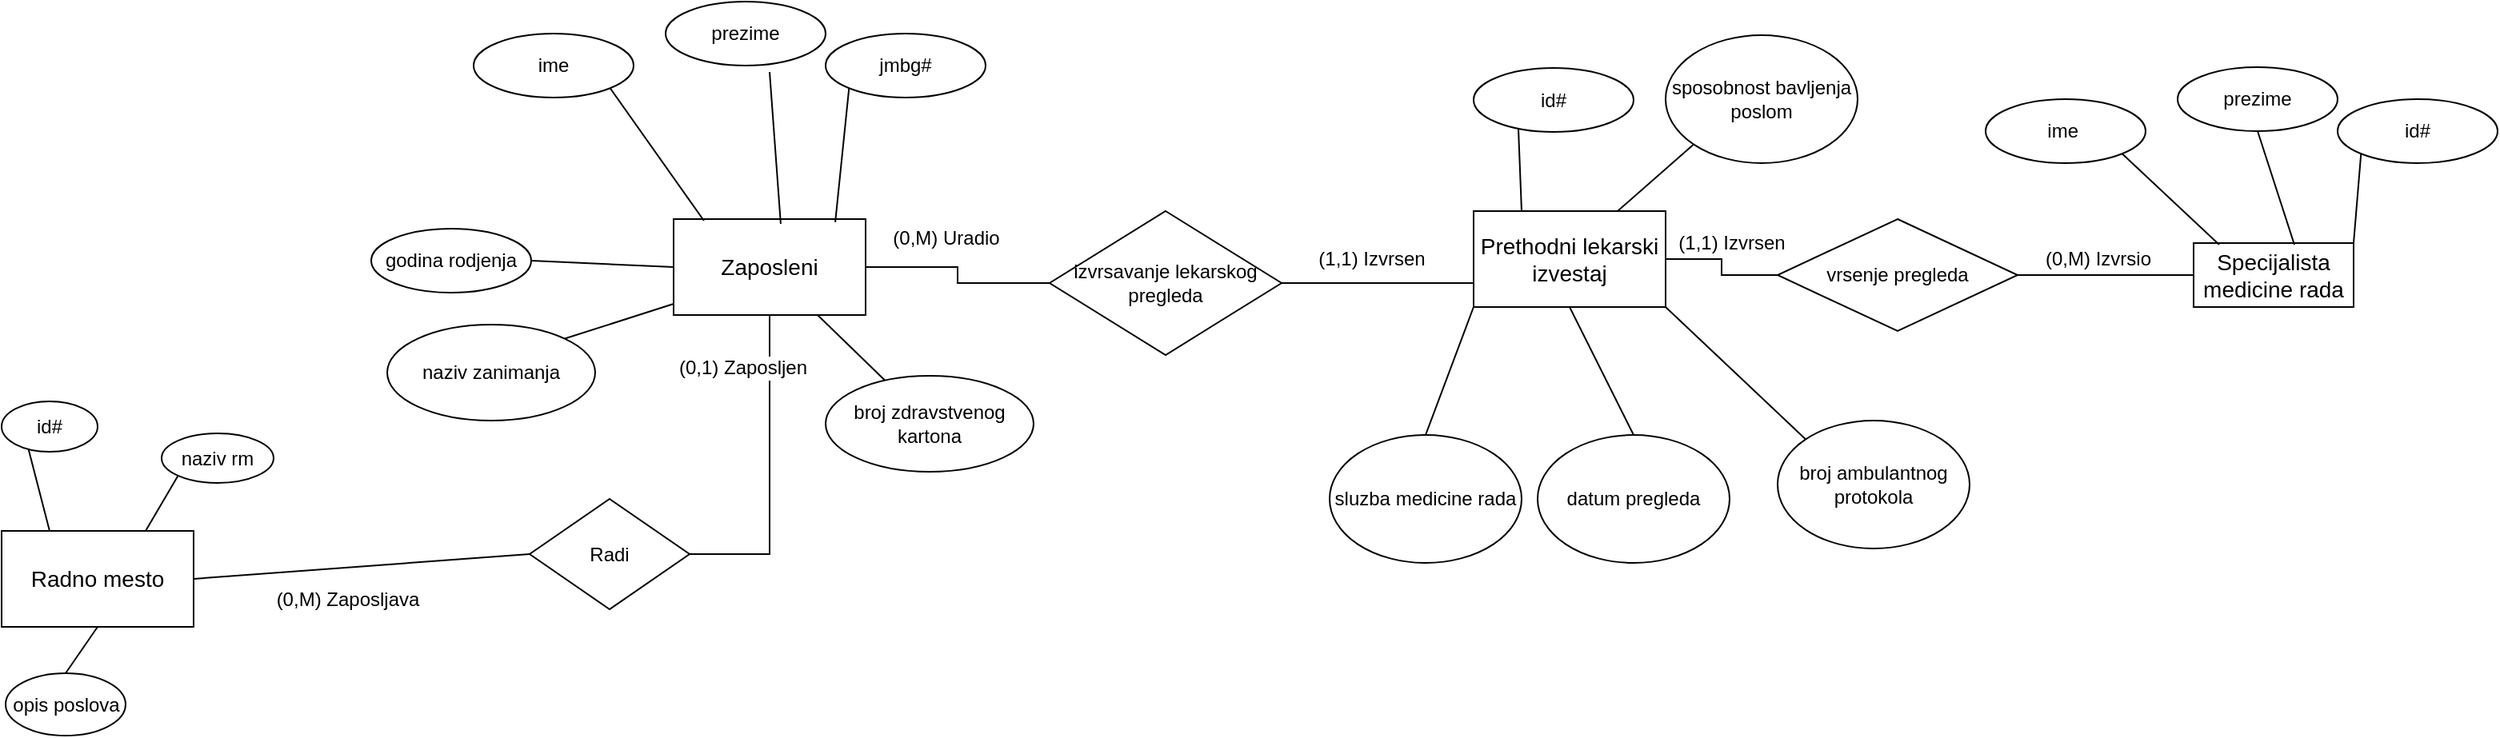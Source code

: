 <mxfile version="22.1.0" type="device">
  <diagram id="cX9Rxq1GDXvq4FwfHjqG" name="Page-1">
    <mxGraphModel dx="3134" dy="790" grid="1" gridSize="10" guides="1" tooltips="1" connect="1" arrows="1" fold="1" page="1" pageScale="1" pageWidth="850" pageHeight="1100" math="0" shadow="0">
      <root>
        <mxCell id="0" />
        <mxCell id="1" parent="0" />
        <mxCell id="XjySdd2gi-GwcaV57Ylc-87" style="rounded=0;orthogonalLoop=1;jettySize=auto;html=1;exitX=1;exitY=1;exitDx=0;exitDy=0;entryX=0;entryY=0;entryDx=0;entryDy=0;endArrow=none;endFill=0;" parent="1" source="XjySdd2gi-GwcaV57Ylc-42" target="XjySdd2gi-GwcaV57Ylc-86" edge="1">
          <mxGeometry relative="1" as="geometry" />
        </mxCell>
        <mxCell id="XjySdd2gi-GwcaV57Ylc-42" value="Prethodni lekarski izvestaj" style="rounded=0;whiteSpace=wrap;html=1;fontSize=14;" parent="1" vertex="1">
          <mxGeometry x="40" y="920" width="120" height="60" as="geometry" />
        </mxCell>
        <mxCell id="XjySdd2gi-GwcaV57Ylc-43" value="&lt;span style=&quot;font-size: 14px;&quot;&gt;Specijalista medicine rada&lt;/span&gt;" style="whiteSpace=wrap;html=1;align=center;" parent="1" vertex="1">
          <mxGeometry x="490" y="940" width="100" height="40" as="geometry" />
        </mxCell>
        <mxCell id="XjySdd2gi-GwcaV57Ylc-44" value="" style="edgeStyle=orthogonalEdgeStyle;rounded=0;orthogonalLoop=1;jettySize=auto;html=1;endArrow=none;endFill=0;" parent="1" source="XjySdd2gi-GwcaV57Ylc-48" target="XjySdd2gi-GwcaV57Ylc-42" edge="1">
          <mxGeometry relative="1" as="geometry">
            <mxPoint x="110" y="950" as="targetPoint" />
          </mxGeometry>
        </mxCell>
        <mxCell id="XjySdd2gi-GwcaV57Ylc-45" value="&lt;font style=&quot;font-size: 12px;&quot;&gt;(1,1) Izvrsen&lt;/font&gt;" style="edgeLabel;html=1;align=center;verticalAlign=middle;resizable=0;points=[];fontSize=12;" parent="XjySdd2gi-GwcaV57Ylc-44" vertex="1" connectable="0">
          <mxGeometry x="0.339" y="1" relative="1" as="geometry">
            <mxPoint x="14" y="-11" as="offset" />
          </mxGeometry>
        </mxCell>
        <mxCell id="XjySdd2gi-GwcaV57Ylc-46" style="edgeStyle=orthogonalEdgeStyle;rounded=0;orthogonalLoop=1;jettySize=auto;html=1;exitX=1;exitY=0.5;exitDx=0;exitDy=0;entryX=0;entryY=0.5;entryDx=0;entryDy=0;endArrow=none;endFill=0;" parent="1" source="XjySdd2gi-GwcaV57Ylc-48" target="XjySdd2gi-GwcaV57Ylc-43" edge="1">
          <mxGeometry relative="1" as="geometry" />
        </mxCell>
        <mxCell id="XjySdd2gi-GwcaV57Ylc-47" value="(0,M) Izvrsio" style="edgeLabel;html=1;align=center;verticalAlign=middle;resizable=0;points=[];fontSize=12;" parent="XjySdd2gi-GwcaV57Ylc-46" vertex="1" connectable="0">
          <mxGeometry x="-0.036" y="3" relative="1" as="geometry">
            <mxPoint x="-3" y="-7" as="offset" />
          </mxGeometry>
        </mxCell>
        <mxCell id="XjySdd2gi-GwcaV57Ylc-48" value="vrsenje pregleda" style="shape=rhombus;perimeter=rhombusPerimeter;whiteSpace=wrap;html=1;align=center;" parent="1" vertex="1">
          <mxGeometry x="230" y="925" width="150" height="70" as="geometry" />
        </mxCell>
        <mxCell id="XjySdd2gi-GwcaV57Ylc-49" value="ime&amp;nbsp;" style="ellipse;whiteSpace=wrap;html=1;align=center;" parent="1" vertex="1">
          <mxGeometry x="360" y="850" width="100" height="40" as="geometry" />
        </mxCell>
        <mxCell id="XjySdd2gi-GwcaV57Ylc-50" value="" style="endArrow=none;html=1;rounded=0;entryX=0.16;entryY=0.025;entryDx=0;entryDy=0;exitX=1;exitY=1;exitDx=0;exitDy=0;entryPerimeter=0;" parent="1" source="XjySdd2gi-GwcaV57Ylc-49" target="XjySdd2gi-GwcaV57Ylc-43" edge="1">
          <mxGeometry width="50" height="50" relative="1" as="geometry">
            <mxPoint x="520" y="1080" as="sourcePoint" />
            <mxPoint x="575" y="1028" as="targetPoint" />
          </mxGeometry>
        </mxCell>
        <mxCell id="XjySdd2gi-GwcaV57Ylc-51" value="id#" style="ellipse;whiteSpace=wrap;html=1;align=center;" parent="1" vertex="1">
          <mxGeometry x="580" y="850" width="100" height="40" as="geometry" />
        </mxCell>
        <mxCell id="XjySdd2gi-GwcaV57Ylc-52" value="" style="endArrow=none;html=1;rounded=0;entryX=1;entryY=0;entryDx=0;entryDy=0;exitX=0;exitY=1;exitDx=0;exitDy=0;" parent="1" source="XjySdd2gi-GwcaV57Ylc-51" target="XjySdd2gi-GwcaV57Ylc-43" edge="1">
          <mxGeometry width="50" height="50" relative="1" as="geometry">
            <mxPoint x="480" y="1010" as="sourcePoint" />
            <mxPoint x="575" y="1003" as="targetPoint" />
          </mxGeometry>
        </mxCell>
        <mxCell id="XjySdd2gi-GwcaV57Ylc-53" value="prezime" style="ellipse;whiteSpace=wrap;html=1;align=center;" parent="1" vertex="1">
          <mxGeometry x="480" y="830" width="100" height="40" as="geometry" />
        </mxCell>
        <mxCell id="XjySdd2gi-GwcaV57Ylc-54" value="" style="endArrow=none;html=1;rounded=0;entryX=0.63;entryY=0.025;entryDx=0;entryDy=0;exitX=0.5;exitY=1;exitDx=0;exitDy=0;entryPerimeter=0;" parent="1" source="XjySdd2gi-GwcaV57Ylc-53" target="XjySdd2gi-GwcaV57Ylc-43" edge="1">
          <mxGeometry width="50" height="50" relative="1" as="geometry">
            <mxPoint x="640" y="1070" as="sourcePoint" />
            <mxPoint x="735" y="1053" as="targetPoint" />
          </mxGeometry>
        </mxCell>
        <mxCell id="XjySdd2gi-GwcaV57Ylc-55" value="id#" style="ellipse;whiteSpace=wrap;html=1;align=center;" parent="1" vertex="1">
          <mxGeometry x="40" y="830.5" width="100" height="40" as="geometry" />
        </mxCell>
        <mxCell id="XjySdd2gi-GwcaV57Ylc-56" value="" style="endArrow=none;html=1;rounded=0;entryX=0.25;entryY=0;entryDx=0;entryDy=0;exitX=0.28;exitY=0.95;exitDx=0;exitDy=0;exitPerimeter=0;" parent="1" source="XjySdd2gi-GwcaV57Ylc-55" target="XjySdd2gi-GwcaV57Ylc-42" edge="1">
          <mxGeometry width="50" height="50" relative="1" as="geometry">
            <mxPoint x="110" y="1069.5" as="sourcePoint" />
            <mxPoint x="60" y="909.5" as="targetPoint" />
          </mxGeometry>
        </mxCell>
        <mxCell id="XjySdd2gi-GwcaV57Ylc-59" value="Zaposleni" style="rounded=0;whiteSpace=wrap;html=1;fontSize=14;" parent="1" vertex="1">
          <mxGeometry x="-460" y="925" width="120" height="60" as="geometry" />
        </mxCell>
        <mxCell id="XjySdd2gi-GwcaV57Ylc-60" value="" style="edgeStyle=orthogonalEdgeStyle;rounded=0;orthogonalLoop=1;jettySize=auto;html=1;endArrow=none;endFill=0;entryX=1;entryY=0.5;entryDx=0;entryDy=0;" parent="1" source="XjySdd2gi-GwcaV57Ylc-64" target="XjySdd2gi-GwcaV57Ylc-59" edge="1">
          <mxGeometry relative="1" as="geometry">
            <mxPoint x="-305" y="961" as="targetPoint" />
          </mxGeometry>
        </mxCell>
        <mxCell id="XjySdd2gi-GwcaV57Ylc-61" value="&lt;font style=&quot;font-size: 12px;&quot;&gt;(1,1) Izvrsen&lt;/font&gt;" style="edgeLabel;html=1;align=center;verticalAlign=middle;resizable=0;points=[];fontSize=12;" parent="XjySdd2gi-GwcaV57Ylc-60" vertex="1" connectable="0">
          <mxGeometry x="0.339" y="1" relative="1" as="geometry">
            <mxPoint x="274" y="-6" as="offset" />
          </mxGeometry>
        </mxCell>
        <mxCell id="XjySdd2gi-GwcaV57Ylc-62" style="edgeStyle=orthogonalEdgeStyle;rounded=0;orthogonalLoop=1;jettySize=auto;html=1;exitX=1;exitY=0.5;exitDx=0;exitDy=0;entryX=0;entryY=0.75;entryDx=0;entryDy=0;endArrow=none;endFill=0;" parent="1" source="XjySdd2gi-GwcaV57Ylc-64" target="XjySdd2gi-GwcaV57Ylc-42" edge="1">
          <mxGeometry relative="1" as="geometry">
            <mxPoint x="25" y="966" as="targetPoint" />
          </mxGeometry>
        </mxCell>
        <mxCell id="XjySdd2gi-GwcaV57Ylc-63" value="(0,M) Uradio" style="edgeLabel;html=1;align=center;verticalAlign=middle;resizable=0;points=[];fontSize=12;" parent="XjySdd2gi-GwcaV57Ylc-62" vertex="1" connectable="0">
          <mxGeometry x="-0.036" y="3" relative="1" as="geometry">
            <mxPoint x="-268" y="-25" as="offset" />
          </mxGeometry>
        </mxCell>
        <mxCell id="XjySdd2gi-GwcaV57Ylc-64" value="izvrsavanje lekarskog pregleda" style="shape=rhombus;perimeter=rhombusPerimeter;align=center;whiteSpace=wrap;html=1;spacingTop=0;spacing=2;spacingRight=2;spacingLeft=2;" parent="1" vertex="1">
          <mxGeometry x="-225" y="920" width="145" height="90" as="geometry" />
        </mxCell>
        <mxCell id="XjySdd2gi-GwcaV57Ylc-68" value="ime" style="ellipse;whiteSpace=wrap;html=1;align=center;" parent="1" vertex="1">
          <mxGeometry x="-585" y="809" width="100" height="40" as="geometry" />
        </mxCell>
        <mxCell id="XjySdd2gi-GwcaV57Ylc-69" value="" style="endArrow=none;html=1;rounded=0;entryX=0.158;entryY=0.017;entryDx=0;entryDy=0;exitX=1;exitY=1;exitDx=0;exitDy=0;entryPerimeter=0;" parent="1" source="XjySdd2gi-GwcaV57Ylc-68" target="XjySdd2gi-GwcaV57Ylc-59" edge="1">
          <mxGeometry width="50" height="50" relative="1" as="geometry">
            <mxPoint x="-425" y="1039" as="sourcePoint" />
            <mxPoint x="-442" y="902" as="targetPoint" />
          </mxGeometry>
        </mxCell>
        <mxCell id="XjySdd2gi-GwcaV57Ylc-70" value="jmbg#" style="ellipse;whiteSpace=wrap;html=1;align=center;" parent="1" vertex="1">
          <mxGeometry x="-365" y="809" width="100" height="40" as="geometry" />
        </mxCell>
        <mxCell id="XjySdd2gi-GwcaV57Ylc-71" value="" style="endArrow=none;html=1;rounded=0;entryX=0.842;entryY=0.033;entryDx=0;entryDy=0;exitX=0;exitY=1;exitDx=0;exitDy=0;entryPerimeter=0;" parent="1" source="XjySdd2gi-GwcaV57Ylc-70" target="XjySdd2gi-GwcaV57Ylc-59" edge="1">
          <mxGeometry width="50" height="50" relative="1" as="geometry">
            <mxPoint x="-465" y="969" as="sourcePoint" />
            <mxPoint x="-365" y="901" as="targetPoint" />
          </mxGeometry>
        </mxCell>
        <mxCell id="XjySdd2gi-GwcaV57Ylc-72" value="prezime" style="ellipse;whiteSpace=wrap;html=1;align=center;" parent="1" vertex="1">
          <mxGeometry x="-465" y="789" width="100" height="40" as="geometry" />
        </mxCell>
        <mxCell id="XjySdd2gi-GwcaV57Ylc-73" value="" style="endArrow=none;html=1;rounded=0;entryX=0.558;entryY=0.05;entryDx=0;entryDy=0;exitX=0.65;exitY=1.1;exitDx=0;exitDy=0;exitPerimeter=0;entryPerimeter=0;" parent="1" source="XjySdd2gi-GwcaV57Ylc-72" target="XjySdd2gi-GwcaV57Ylc-59" edge="1">
          <mxGeometry width="50" height="50" relative="1" as="geometry">
            <mxPoint x="-305" y="1029" as="sourcePoint" />
            <mxPoint x="-388" y="898" as="targetPoint" />
          </mxGeometry>
        </mxCell>
        <mxCell id="XjySdd2gi-GwcaV57Ylc-74" value="naziv zanimanja" style="ellipse;whiteSpace=wrap;html=1;align=center;" parent="1" vertex="1">
          <mxGeometry x="-639" y="991" width="130" height="60" as="geometry" />
        </mxCell>
        <mxCell id="XjySdd2gi-GwcaV57Ylc-75" value="" style="endArrow=none;html=1;rounded=0;entryX=0;entryY=0.883;entryDx=0;entryDy=0;exitX=1;exitY=0;exitDx=0;exitDy=0;entryPerimeter=0;" parent="1" source="XjySdd2gi-GwcaV57Ylc-74" target="XjySdd2gi-GwcaV57Ylc-59" edge="1">
          <mxGeometry width="50" height="50" relative="1" as="geometry">
            <mxPoint x="-519" y="1011" as="sourcePoint" />
            <mxPoint x="-459" y="959" as="targetPoint" />
          </mxGeometry>
        </mxCell>
        <mxCell id="XjySdd2gi-GwcaV57Ylc-76" value="godina rodjenja" style="ellipse;whiteSpace=wrap;html=1;align=center;" parent="1" vertex="1">
          <mxGeometry x="-649" y="931" width="100" height="40" as="geometry" />
        </mxCell>
        <mxCell id="XjySdd2gi-GwcaV57Ylc-77" value="" style="endArrow=none;html=1;rounded=0;entryX=0;entryY=0.5;entryDx=0;entryDy=0;exitX=1;exitY=0.5;exitDx=0;exitDy=0;" parent="1" source="XjySdd2gi-GwcaV57Ylc-76" target="XjySdd2gi-GwcaV57Ylc-59" edge="1">
          <mxGeometry width="50" height="50" relative="1" as="geometry">
            <mxPoint x="-559" y="951" as="sourcePoint" />
            <mxPoint x="-459" y="941" as="targetPoint" />
          </mxGeometry>
        </mxCell>
        <mxCell id="XjySdd2gi-GwcaV57Ylc-82" value="sluzba medicine rada" style="ellipse;whiteSpace=wrap;html=1;" parent="1" vertex="1">
          <mxGeometry x="-50" y="1060" width="120" height="80" as="geometry" />
        </mxCell>
        <mxCell id="XjySdd2gi-GwcaV57Ylc-83" style="rounded=0;orthogonalLoop=1;jettySize=auto;html=1;exitX=0.5;exitY=0;exitDx=0;exitDy=0;entryX=0;entryY=1;entryDx=0;entryDy=0;endArrow=none;endFill=0;" parent="1" source="XjySdd2gi-GwcaV57Ylc-82" target="XjySdd2gi-GwcaV57Ylc-42" edge="1">
          <mxGeometry relative="1" as="geometry" />
        </mxCell>
        <mxCell id="XjySdd2gi-GwcaV57Ylc-84" value="datum pregleda" style="ellipse;whiteSpace=wrap;html=1;" parent="1" vertex="1">
          <mxGeometry x="80" y="1060" width="120" height="80" as="geometry" />
        </mxCell>
        <mxCell id="XjySdd2gi-GwcaV57Ylc-85" style="rounded=0;orthogonalLoop=1;jettySize=auto;html=1;exitX=0.5;exitY=0;exitDx=0;exitDy=0;entryX=0.5;entryY=1;entryDx=0;entryDy=0;endArrow=none;endFill=0;" parent="1" source="XjySdd2gi-GwcaV57Ylc-84" target="XjySdd2gi-GwcaV57Ylc-42" edge="1">
          <mxGeometry relative="1" as="geometry">
            <mxPoint x="170" y="985" as="targetPoint" />
          </mxGeometry>
        </mxCell>
        <mxCell id="XjySdd2gi-GwcaV57Ylc-86" value="broj ambulantnog protokola" style="ellipse;whiteSpace=wrap;html=1;" parent="1" vertex="1">
          <mxGeometry x="230" y="1051" width="120" height="80" as="geometry" />
        </mxCell>
        <mxCell id="XjySdd2gi-GwcaV57Ylc-92" style="rounded=0;orthogonalLoop=1;jettySize=auto;html=1;entryX=0.75;entryY=1;entryDx=0;entryDy=0;endArrow=none;endFill=0;" parent="1" source="XjySdd2gi-GwcaV57Ylc-90" target="XjySdd2gi-GwcaV57Ylc-59" edge="1">
          <mxGeometry relative="1" as="geometry" />
        </mxCell>
        <mxCell id="XjySdd2gi-GwcaV57Ylc-90" value="broj zdravstvenog kartona" style="ellipse;whiteSpace=wrap;html=1;align=center;" parent="1" vertex="1">
          <mxGeometry x="-365" y="1023" width="130" height="60" as="geometry" />
        </mxCell>
        <mxCell id="XjySdd2gi-GwcaV57Ylc-94" style="rounded=0;orthogonalLoop=1;jettySize=auto;html=1;exitX=0;exitY=1;exitDx=0;exitDy=0;entryX=0.75;entryY=0;entryDx=0;entryDy=0;endArrow=none;endFill=0;" parent="1" source="XjySdd2gi-GwcaV57Ylc-93" target="XjySdd2gi-GwcaV57Ylc-42" edge="1">
          <mxGeometry relative="1" as="geometry" />
        </mxCell>
        <mxCell id="XjySdd2gi-GwcaV57Ylc-93" value="sposobnost bavljenja poslom" style="ellipse;whiteSpace=wrap;html=1;" parent="1" vertex="1">
          <mxGeometry x="160" y="810" width="120" height="80" as="geometry" />
        </mxCell>
        <mxCell id="_hyh8Y8Zs1fLl7PGlRmL-1" value="" style="rounded=0;orthogonalLoop=1;jettySize=auto;html=1;exitX=1;exitY=0.5;exitDx=0;exitDy=0;entryX=0;entryY=0.5;entryDx=0;entryDy=0;endArrow=none;endFill=0;" edge="1" parent="1" source="_hyh8Y8Zs1fLl7PGlRmL-6" target="_hyh8Y8Zs1fLl7PGlRmL-2">
          <mxGeometry relative="1" as="geometry">
            <mxPoint x="-770" y="1159" as="sourcePoint" />
          </mxGeometry>
        </mxCell>
        <mxCell id="_hyh8Y8Zs1fLl7PGlRmL-2" value="Radi" style="rhombus;whiteSpace=wrap;html=1;" vertex="1" parent="1">
          <mxGeometry x="-550" y="1100" width="100" height="69" as="geometry" />
        </mxCell>
        <mxCell id="_hyh8Y8Zs1fLl7PGlRmL-3" style="edgeStyle=orthogonalEdgeStyle;rounded=0;orthogonalLoop=1;jettySize=auto;html=1;exitX=1;exitY=0.5;exitDx=0;exitDy=0;entryX=0.5;entryY=1;entryDx=0;entryDy=0;endArrow=none;endFill=0;" edge="1" parent="1" source="_hyh8Y8Zs1fLl7PGlRmL-2" target="XjySdd2gi-GwcaV57Ylc-59">
          <mxGeometry relative="1" as="geometry">
            <mxPoint x="-408.97" y="991" as="targetPoint" />
          </mxGeometry>
        </mxCell>
        <mxCell id="_hyh8Y8Zs1fLl7PGlRmL-4" value="(0,M) Zaposljava" style="edgeLabel;html=1;align=center;verticalAlign=middle;resizable=0;points=[];fontSize=12;" vertex="1" connectable="0" parent="1">
          <mxGeometry x="-648.995" y="1169" as="geometry">
            <mxPoint x="-15" y="-6" as="offset" />
          </mxGeometry>
        </mxCell>
        <mxCell id="_hyh8Y8Zs1fLl7PGlRmL-5" value="(0,1) Zaposljen" style="edgeLabel;html=1;align=center;verticalAlign=middle;resizable=0;points=[];fontSize=12;" vertex="1" connectable="0" parent="1">
          <mxGeometry x="-399.995" y="1021" as="geometry">
            <mxPoint x="-17" y="-3" as="offset" />
          </mxGeometry>
        </mxCell>
        <mxCell id="_hyh8Y8Zs1fLl7PGlRmL-6" value="Radno mesto" style="rounded=0;whiteSpace=wrap;html=1;fontSize=14;" vertex="1" parent="1">
          <mxGeometry x="-880" y="1120" width="120" height="60" as="geometry" />
        </mxCell>
        <mxCell id="_hyh8Y8Zs1fLl7PGlRmL-7" value="id#" style="ellipse;whiteSpace=wrap;html=1;align=center;" vertex="1" parent="1">
          <mxGeometry x="-880" y="1039" width="60" height="31.5" as="geometry" />
        </mxCell>
        <mxCell id="_hyh8Y8Zs1fLl7PGlRmL-8" value="" style="endArrow=none;html=1;rounded=0;entryX=0.25;entryY=0;entryDx=0;entryDy=0;exitX=0.28;exitY=0.95;exitDx=0;exitDy=0;exitPerimeter=0;" edge="1" parent="1" source="_hyh8Y8Zs1fLl7PGlRmL-7" target="_hyh8Y8Zs1fLl7PGlRmL-6">
          <mxGeometry width="50" height="50" relative="1" as="geometry">
            <mxPoint x="-830" y="1269.5" as="sourcePoint" />
            <mxPoint x="-880" y="1109.5" as="targetPoint" />
          </mxGeometry>
        </mxCell>
        <mxCell id="_hyh8Y8Zs1fLl7PGlRmL-9" value="opis poslova" style="ellipse;whiteSpace=wrap;html=1;" vertex="1" parent="1">
          <mxGeometry x="-877.5" y="1209" width="75" height="39" as="geometry" />
        </mxCell>
        <mxCell id="_hyh8Y8Zs1fLl7PGlRmL-10" style="rounded=0;orthogonalLoop=1;jettySize=auto;html=1;exitX=0.5;exitY=0;exitDx=0;exitDy=0;entryX=0.5;entryY=1;entryDx=0;entryDy=0;endArrow=none;endFill=0;" edge="1" parent="1" source="_hyh8Y8Zs1fLl7PGlRmL-9" target="_hyh8Y8Zs1fLl7PGlRmL-6">
          <mxGeometry relative="1" as="geometry">
            <mxPoint x="-770" y="1185" as="targetPoint" />
          </mxGeometry>
        </mxCell>
        <mxCell id="_hyh8Y8Zs1fLl7PGlRmL-11" style="rounded=0;orthogonalLoop=1;jettySize=auto;html=1;exitX=0;exitY=1;exitDx=0;exitDy=0;entryX=0.75;entryY=0;entryDx=0;entryDy=0;endArrow=none;endFill=0;" edge="1" parent="1" source="_hyh8Y8Zs1fLl7PGlRmL-12" target="_hyh8Y8Zs1fLl7PGlRmL-6">
          <mxGeometry relative="1" as="geometry" />
        </mxCell>
        <mxCell id="_hyh8Y8Zs1fLl7PGlRmL-12" value="naziv rm" style="ellipse;whiteSpace=wrap;html=1;" vertex="1" parent="1">
          <mxGeometry x="-780" y="1059" width="70" height="31" as="geometry" />
        </mxCell>
      </root>
    </mxGraphModel>
  </diagram>
</mxfile>
